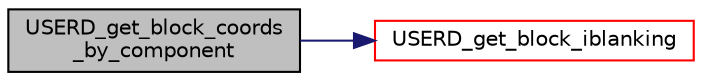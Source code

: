 digraph "USERD_get_block_coords_by_component"
{
  bgcolor="transparent";
  edge [fontname="Helvetica",fontsize="10",labelfontname="Helvetica",labelfontsize="10"];
  node [fontname="Helvetica",fontsize="10",shape=record];
  rankdir="LR";
  Node1 [label="USERD_get_block_coords\l_by_component",height=0.2,width=0.4,color="black", fillcolor="grey75", style="filled", fontcolor="black"];
  Node1 -> Node2 [color="midnightblue",fontsize="10",style="solid",fontname="Helvetica"];
  Node2 [label="USERD_get_block_iblanking",height=0.2,width=0.4,color="red",URL="$a04514.html#a59a9488a4121f87d494331d53247c627"];
}
